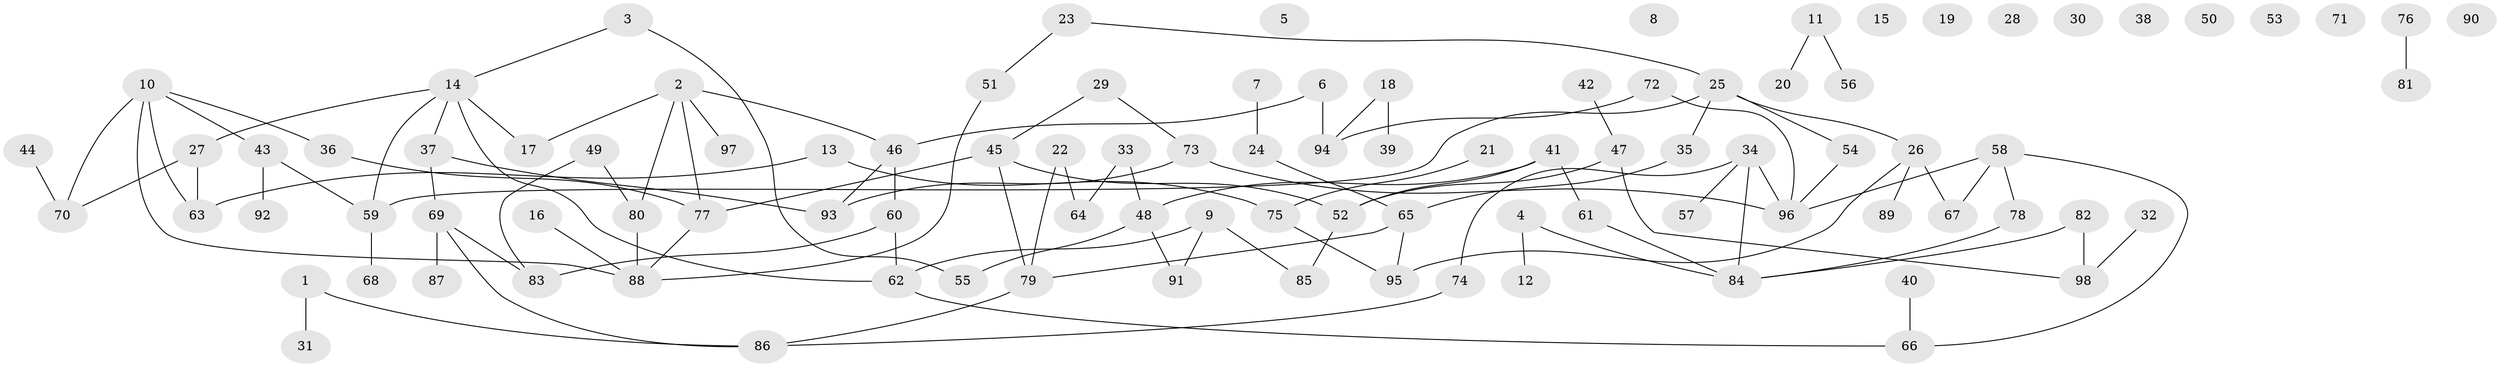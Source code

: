 // Generated by graph-tools (version 1.1) at 2025/00/03/09/25 03:00:53]
// undirected, 98 vertices, 111 edges
graph export_dot {
graph [start="1"]
  node [color=gray90,style=filled];
  1;
  2;
  3;
  4;
  5;
  6;
  7;
  8;
  9;
  10;
  11;
  12;
  13;
  14;
  15;
  16;
  17;
  18;
  19;
  20;
  21;
  22;
  23;
  24;
  25;
  26;
  27;
  28;
  29;
  30;
  31;
  32;
  33;
  34;
  35;
  36;
  37;
  38;
  39;
  40;
  41;
  42;
  43;
  44;
  45;
  46;
  47;
  48;
  49;
  50;
  51;
  52;
  53;
  54;
  55;
  56;
  57;
  58;
  59;
  60;
  61;
  62;
  63;
  64;
  65;
  66;
  67;
  68;
  69;
  70;
  71;
  72;
  73;
  74;
  75;
  76;
  77;
  78;
  79;
  80;
  81;
  82;
  83;
  84;
  85;
  86;
  87;
  88;
  89;
  90;
  91;
  92;
  93;
  94;
  95;
  96;
  97;
  98;
  1 -- 31;
  1 -- 86;
  2 -- 17;
  2 -- 46;
  2 -- 77;
  2 -- 80;
  2 -- 97;
  3 -- 14;
  3 -- 55;
  4 -- 12;
  4 -- 84;
  6 -- 46;
  6 -- 94;
  7 -- 24;
  9 -- 62;
  9 -- 85;
  9 -- 91;
  10 -- 36;
  10 -- 43;
  10 -- 63;
  10 -- 70;
  10 -- 88;
  11 -- 20;
  11 -- 56;
  13 -- 63;
  13 -- 75;
  14 -- 17;
  14 -- 27;
  14 -- 37;
  14 -- 59;
  14 -- 62;
  16 -- 88;
  18 -- 39;
  18 -- 94;
  21 -- 75;
  22 -- 64;
  22 -- 79;
  23 -- 25;
  23 -- 51;
  24 -- 65;
  25 -- 26;
  25 -- 35;
  25 -- 54;
  25 -- 59;
  26 -- 67;
  26 -- 89;
  26 -- 95;
  27 -- 63;
  27 -- 70;
  29 -- 45;
  29 -- 73;
  32 -- 98;
  33 -- 48;
  33 -- 64;
  34 -- 57;
  34 -- 74;
  34 -- 84;
  34 -- 96;
  35 -- 65;
  36 -- 77;
  37 -- 69;
  37 -- 93;
  40 -- 66;
  41 -- 48;
  41 -- 52;
  41 -- 61;
  42 -- 47;
  43 -- 59;
  43 -- 92;
  44 -- 70;
  45 -- 52;
  45 -- 77;
  45 -- 79;
  46 -- 60;
  46 -- 93;
  47 -- 52;
  47 -- 98;
  48 -- 55;
  48 -- 91;
  49 -- 80;
  49 -- 83;
  51 -- 88;
  52 -- 85;
  54 -- 96;
  58 -- 66;
  58 -- 67;
  58 -- 78;
  58 -- 96;
  59 -- 68;
  60 -- 62;
  60 -- 83;
  61 -- 84;
  62 -- 66;
  65 -- 79;
  65 -- 95;
  69 -- 83;
  69 -- 86;
  69 -- 87;
  72 -- 94;
  72 -- 96;
  73 -- 93;
  73 -- 96;
  74 -- 86;
  75 -- 95;
  76 -- 81;
  77 -- 88;
  78 -- 84;
  79 -- 86;
  80 -- 88;
  82 -- 84;
  82 -- 98;
}
